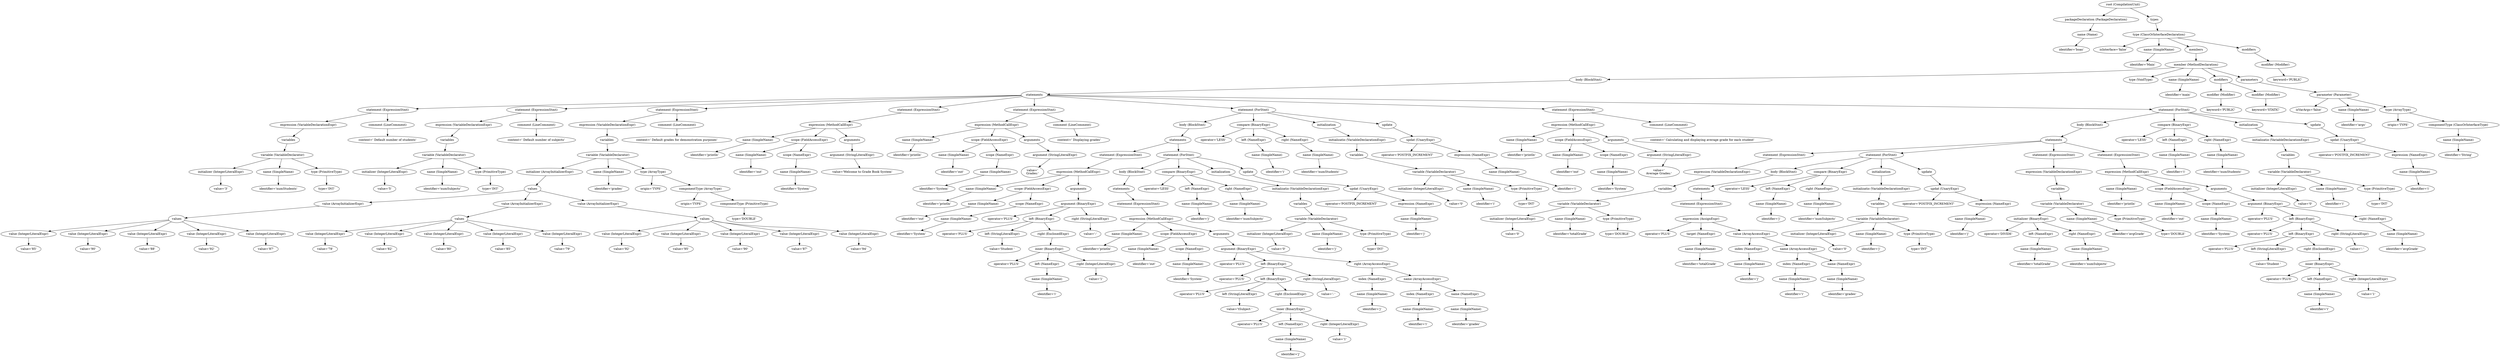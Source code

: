 digraph {
n0 [label="root (CompilationUnit)"];
n1 [label="packageDeclaration (PackageDeclaration)"];
n0 -> n1;
n2 [label="name (Name)"];
n1 -> n2;
n3 [label="identifier='boas'"];
n2 -> n3;
n4 [label="types"];
n0 -> n4;
n5 [label="type (ClassOrInterfaceDeclaration)"];
n4 -> n5;
n6 [label="isInterface='false'"];
n5 -> n6;
n7 [label="name (SimpleName)"];
n5 -> n7;
n8 [label="identifier='Main'"];
n7 -> n8;
n9 [label="members"];
n5 -> n9;
n10 [label="member (MethodDeclaration)"];
n9 -> n10;
n11 [label="body (BlockStmt)"];
n10 -> n11;
n12 [label="statements"];
n11 -> n12;
n13 [label="statement (ExpressionStmt)"];
n12 -> n13;
n14 [label="expression (VariableDeclarationExpr)"];
n13 -> n14;
n15 [label="variables"];
n14 -> n15;
n16 [label="variable (VariableDeclarator)"];
n15 -> n16;
n17 [label="initializer (IntegerLiteralExpr)"];
n16 -> n17;
n18 [label="value='3'"];
n17 -> n18;
n19 [label="name (SimpleName)"];
n16 -> n19;
n20 [label="identifier='numStudents'"];
n19 -> n20;
n21 [label="type (PrimitiveType)"];
n16 -> n21;
n22 [label="type='INT'"];
n21 -> n22;
n23 [label="comment (LineComment)"];
n13 -> n23;
n24 [label="content=' Default number of students'"];
n23 -> n24;
n25 [label="statement (ExpressionStmt)"];
n12 -> n25;
n26 [label="expression (VariableDeclarationExpr)"];
n25 -> n26;
n27 [label="variables"];
n26 -> n27;
n28 [label="variable (VariableDeclarator)"];
n27 -> n28;
n29 [label="initializer (IntegerLiteralExpr)"];
n28 -> n29;
n30 [label="value='5'"];
n29 -> n30;
n31 [label="name (SimpleName)"];
n28 -> n31;
n32 [label="identifier='numSubjects'"];
n31 -> n32;
n33 [label="type (PrimitiveType)"];
n28 -> n33;
n34 [label="type='INT'"];
n33 -> n34;
n35 [label="comment (LineComment)"];
n25 -> n35;
n36 [label="content=' Default number of subjects'"];
n35 -> n36;
n37 [label="statement (ExpressionStmt)"];
n12 -> n37;
n38 [label="expression (VariableDeclarationExpr)"];
n37 -> n38;
n39 [label="variables"];
n38 -> n39;
n40 [label="variable (VariableDeclarator)"];
n39 -> n40;
n41 [label="initializer (ArrayInitializerExpr)"];
n40 -> n41;
n42 [label="values"];
n41 -> n42;
n43 [label="value (ArrayInitializerExpr)"];
n42 -> n43;
n44 [label="values"];
n43 -> n44;
n45 [label="value (IntegerLiteralExpr)"];
n44 -> n45;
n46 [label="value='85'"];
n45 -> n46;
n47 [label="value (IntegerLiteralExpr)"];
n44 -> n47;
n48 [label="value='90'"];
n47 -> n48;
n49 [label="value (IntegerLiteralExpr)"];
n44 -> n49;
n50 [label="value='88'"];
n49 -> n50;
n51 [label="value (IntegerLiteralExpr)"];
n44 -> n51;
n52 [label="value='92'"];
n51 -> n52;
n53 [label="value (IntegerLiteralExpr)"];
n44 -> n53;
n54 [label="value='87'"];
n53 -> n54;
n55 [label="value (ArrayInitializerExpr)"];
n42 -> n55;
n56 [label="values"];
n55 -> n56;
n57 [label="value (IntegerLiteralExpr)"];
n56 -> n57;
n58 [label="value='78'"];
n57 -> n58;
n59 [label="value (IntegerLiteralExpr)"];
n56 -> n59;
n60 [label="value='82'"];
n59 -> n60;
n61 [label="value (IntegerLiteralExpr)"];
n56 -> n61;
n62 [label="value='80'"];
n61 -> n62;
n63 [label="value (IntegerLiteralExpr)"];
n56 -> n63;
n64 [label="value='85'"];
n63 -> n64;
n65 [label="value (IntegerLiteralExpr)"];
n56 -> n65;
n66 [label="value='79'"];
n65 -> n66;
n67 [label="value (ArrayInitializerExpr)"];
n42 -> n67;
n68 [label="values"];
n67 -> n68;
n69 [label="value (IntegerLiteralExpr)"];
n68 -> n69;
n70 [label="value='92'"];
n69 -> n70;
n71 [label="value (IntegerLiteralExpr)"];
n68 -> n71;
n72 [label="value='95'"];
n71 -> n72;
n73 [label="value (IntegerLiteralExpr)"];
n68 -> n73;
n74 [label="value='90'"];
n73 -> n74;
n75 [label="value (IntegerLiteralExpr)"];
n68 -> n75;
n76 [label="value='87'"];
n75 -> n76;
n77 [label="value (IntegerLiteralExpr)"];
n68 -> n77;
n78 [label="value='94'"];
n77 -> n78;
n79 [label="name (SimpleName)"];
n40 -> n79;
n80 [label="identifier='grades'"];
n79 -> n80;
n81 [label="type (ArrayType)"];
n40 -> n81;
n82 [label="origin='TYPE'"];
n81 -> n82;
n83 [label="componentType (ArrayType)"];
n81 -> n83;
n84 [label="origin='TYPE'"];
n83 -> n84;
n85 [label="componentType (PrimitiveType)"];
n83 -> n85;
n86 [label="type='DOUBLE'"];
n85 -> n86;
n87 [label="comment (LineComment)"];
n37 -> n87;
n88 [label="content=' Default grades for demonstration purposes'"];
n87 -> n88;
n89 [label="statement (ExpressionStmt)"];
n12 -> n89;
n90 [label="expression (MethodCallExpr)"];
n89 -> n90;
n91 [label="name (SimpleName)"];
n90 -> n91;
n92 [label="identifier='println'"];
n91 -> n92;
n93 [label="scope (FieldAccessExpr)"];
n90 -> n93;
n94 [label="name (SimpleName)"];
n93 -> n94;
n95 [label="identifier='out'"];
n94 -> n95;
n96 [label="scope (NameExpr)"];
n93 -> n96;
n97 [label="name (SimpleName)"];
n96 -> n97;
n98 [label="identifier='System'"];
n97 -> n98;
n99 [label="arguments"];
n90 -> n99;
n100 [label="argument (StringLiteralExpr)"];
n99 -> n100;
n101 [label="value='Welcome to Grade Book System'"];
n100 -> n101;
n102 [label="statement (ExpressionStmt)"];
n12 -> n102;
n103 [label="expression (MethodCallExpr)"];
n102 -> n103;
n104 [label="name (SimpleName)"];
n103 -> n104;
n105 [label="identifier='println'"];
n104 -> n105;
n106 [label="scope (FieldAccessExpr)"];
n103 -> n106;
n107 [label="name (SimpleName)"];
n106 -> n107;
n108 [label="identifier='out'"];
n107 -> n108;
n109 [label="scope (NameExpr)"];
n106 -> n109;
n110 [label="name (SimpleName)"];
n109 -> n110;
n111 [label="identifier='System'"];
n110 -> n111;
n112 [label="arguments"];
n103 -> n112;
n113 [label="argument (StringLiteralExpr)"];
n112 -> n113;
n114 [label="value='\nGrades:'"];
n113 -> n114;
n115 [label="comment (LineComment)"];
n102 -> n115;
n116 [label="content=' Displaying grades'"];
n115 -> n116;
n117 [label="statement (ForStmt)"];
n12 -> n117;
n118 [label="body (BlockStmt)"];
n117 -> n118;
n119 [label="statements"];
n118 -> n119;
n120 [label="statement (ExpressionStmt)"];
n119 -> n120;
n121 [label="expression (MethodCallExpr)"];
n120 -> n121;
n122 [label="name (SimpleName)"];
n121 -> n122;
n123 [label="identifier='println'"];
n122 -> n123;
n124 [label="scope (FieldAccessExpr)"];
n121 -> n124;
n125 [label="name (SimpleName)"];
n124 -> n125;
n126 [label="identifier='out'"];
n125 -> n126;
n127 [label="scope (NameExpr)"];
n124 -> n127;
n128 [label="name (SimpleName)"];
n127 -> n128;
n129 [label="identifier='System'"];
n128 -> n129;
n130 [label="arguments"];
n121 -> n130;
n131 [label="argument (BinaryExpr)"];
n130 -> n131;
n132 [label="operator='PLUS'"];
n131 -> n132;
n133 [label="left (BinaryExpr)"];
n131 -> n133;
n134 [label="operator='PLUS'"];
n133 -> n134;
n135 [label="left (StringLiteralExpr)"];
n133 -> n135;
n136 [label="value='Student '"];
n135 -> n136;
n137 [label="right (EnclosedExpr)"];
n133 -> n137;
n138 [label="inner (BinaryExpr)"];
n137 -> n138;
n139 [label="operator='PLUS'"];
n138 -> n139;
n140 [label="left (NameExpr)"];
n138 -> n140;
n141 [label="name (SimpleName)"];
n140 -> n141;
n142 [label="identifier='i'"];
n141 -> n142;
n143 [label="right (IntegerLiteralExpr)"];
n138 -> n143;
n144 [label="value='1'"];
n143 -> n144;
n145 [label="right (StringLiteralExpr)"];
n131 -> n145;
n146 [label="value=':'"];
n145 -> n146;
n147 [label="statement (ForStmt)"];
n119 -> n147;
n148 [label="body (BlockStmt)"];
n147 -> n148;
n149 [label="statements"];
n148 -> n149;
n150 [label="statement (ExpressionStmt)"];
n149 -> n150;
n151 [label="expression (MethodCallExpr)"];
n150 -> n151;
n152 [label="name (SimpleName)"];
n151 -> n152;
n153 [label="identifier='println'"];
n152 -> n153;
n154 [label="scope (FieldAccessExpr)"];
n151 -> n154;
n155 [label="name (SimpleName)"];
n154 -> n155;
n156 [label="identifier='out'"];
n155 -> n156;
n157 [label="scope (NameExpr)"];
n154 -> n157;
n158 [label="name (SimpleName)"];
n157 -> n158;
n159 [label="identifier='System'"];
n158 -> n159;
n160 [label="arguments"];
n151 -> n160;
n161 [label="argument (BinaryExpr)"];
n160 -> n161;
n162 [label="operator='PLUS'"];
n161 -> n162;
n163 [label="left (BinaryExpr)"];
n161 -> n163;
n164 [label="operator='PLUS'"];
n163 -> n164;
n165 [label="left (BinaryExpr)"];
n163 -> n165;
n166 [label="operator='PLUS'"];
n165 -> n166;
n167 [label="left (StringLiteralExpr)"];
n165 -> n167;
n168 [label="value='\tSubject '"];
n167 -> n168;
n169 [label="right (EnclosedExpr)"];
n165 -> n169;
n170 [label="inner (BinaryExpr)"];
n169 -> n170;
n171 [label="operator='PLUS'"];
n170 -> n171;
n172 [label="left (NameExpr)"];
n170 -> n172;
n173 [label="name (SimpleName)"];
n172 -> n173;
n174 [label="identifier='j'"];
n173 -> n174;
n175 [label="right (IntegerLiteralExpr)"];
n170 -> n175;
n176 [label="value='1'"];
n175 -> n176;
n177 [label="right (StringLiteralExpr)"];
n163 -> n177;
n178 [label="value=': '"];
n177 -> n178;
n179 [label="right (ArrayAccessExpr)"];
n161 -> n179;
n180 [label="index (NameExpr)"];
n179 -> n180;
n181 [label="name (SimpleName)"];
n180 -> n181;
n182 [label="identifier='j'"];
n181 -> n182;
n183 [label="name (ArrayAccessExpr)"];
n179 -> n183;
n184 [label="index (NameExpr)"];
n183 -> n184;
n185 [label="name (SimpleName)"];
n184 -> n185;
n186 [label="identifier='i'"];
n185 -> n186;
n187 [label="name (NameExpr)"];
n183 -> n187;
n188 [label="name (SimpleName)"];
n187 -> n188;
n189 [label="identifier='grades'"];
n188 -> n189;
n190 [label="compare (BinaryExpr)"];
n147 -> n190;
n191 [label="operator='LESS'"];
n190 -> n191;
n192 [label="left (NameExpr)"];
n190 -> n192;
n193 [label="name (SimpleName)"];
n192 -> n193;
n194 [label="identifier='j'"];
n193 -> n194;
n195 [label="right (NameExpr)"];
n190 -> n195;
n196 [label="name (SimpleName)"];
n195 -> n196;
n197 [label="identifier='numSubjects'"];
n196 -> n197;
n198 [label="initialization"];
n147 -> n198;
n199 [label="initializatio (VariableDeclarationExpr)"];
n198 -> n199;
n200 [label="variables"];
n199 -> n200;
n201 [label="variable (VariableDeclarator)"];
n200 -> n201;
n202 [label="initializer (IntegerLiteralExpr)"];
n201 -> n202;
n203 [label="value='0'"];
n202 -> n203;
n204 [label="name (SimpleName)"];
n201 -> n204;
n205 [label="identifier='j'"];
n204 -> n205;
n206 [label="type (PrimitiveType)"];
n201 -> n206;
n207 [label="type='INT'"];
n206 -> n207;
n208 [label="update"];
n147 -> n208;
n209 [label="updat (UnaryExpr)"];
n208 -> n209;
n210 [label="operator='POSTFIX_INCREMENT'"];
n209 -> n210;
n211 [label="expression (NameExpr)"];
n209 -> n211;
n212 [label="name (SimpleName)"];
n211 -> n212;
n213 [label="identifier='j'"];
n212 -> n213;
n214 [label="compare (BinaryExpr)"];
n117 -> n214;
n215 [label="operator='LESS'"];
n214 -> n215;
n216 [label="left (NameExpr)"];
n214 -> n216;
n217 [label="name (SimpleName)"];
n216 -> n217;
n218 [label="identifier='i'"];
n217 -> n218;
n219 [label="right (NameExpr)"];
n214 -> n219;
n220 [label="name (SimpleName)"];
n219 -> n220;
n221 [label="identifier='numStudents'"];
n220 -> n221;
n222 [label="initialization"];
n117 -> n222;
n223 [label="initializatio (VariableDeclarationExpr)"];
n222 -> n223;
n224 [label="variables"];
n223 -> n224;
n225 [label="variable (VariableDeclarator)"];
n224 -> n225;
n226 [label="initializer (IntegerLiteralExpr)"];
n225 -> n226;
n227 [label="value='0'"];
n226 -> n227;
n228 [label="name (SimpleName)"];
n225 -> n228;
n229 [label="identifier='i'"];
n228 -> n229;
n230 [label="type (PrimitiveType)"];
n225 -> n230;
n231 [label="type='INT'"];
n230 -> n231;
n232 [label="update"];
n117 -> n232;
n233 [label="updat (UnaryExpr)"];
n232 -> n233;
n234 [label="operator='POSTFIX_INCREMENT'"];
n233 -> n234;
n235 [label="expression (NameExpr)"];
n233 -> n235;
n236 [label="name (SimpleName)"];
n235 -> n236;
n237 [label="identifier='i'"];
n236 -> n237;
n238 [label="statement (ExpressionStmt)"];
n12 -> n238;
n239 [label="expression (MethodCallExpr)"];
n238 -> n239;
n240 [label="name (SimpleName)"];
n239 -> n240;
n241 [label="identifier='println'"];
n240 -> n241;
n242 [label="scope (FieldAccessExpr)"];
n239 -> n242;
n243 [label="name (SimpleName)"];
n242 -> n243;
n244 [label="identifier='out'"];
n243 -> n244;
n245 [label="scope (NameExpr)"];
n242 -> n245;
n246 [label="name (SimpleName)"];
n245 -> n246;
n247 [label="identifier='System'"];
n246 -> n247;
n248 [label="arguments"];
n239 -> n248;
n249 [label="argument (StringLiteralExpr)"];
n248 -> n249;
n250 [label="value='\nAverage Grades:'"];
n249 -> n250;
n251 [label="comment (LineComment)"];
n238 -> n251;
n252 [label="content=' Calculating and displaying average grade for each student'"];
n251 -> n252;
n253 [label="statement (ForStmt)"];
n12 -> n253;
n254 [label="body (BlockStmt)"];
n253 -> n254;
n255 [label="statements"];
n254 -> n255;
n256 [label="statement (ExpressionStmt)"];
n255 -> n256;
n257 [label="expression (VariableDeclarationExpr)"];
n256 -> n257;
n258 [label="variables"];
n257 -> n258;
n259 [label="variable (VariableDeclarator)"];
n258 -> n259;
n260 [label="initializer (IntegerLiteralExpr)"];
n259 -> n260;
n261 [label="value='0'"];
n260 -> n261;
n262 [label="name (SimpleName)"];
n259 -> n262;
n263 [label="identifier='totalGrade'"];
n262 -> n263;
n264 [label="type (PrimitiveType)"];
n259 -> n264;
n265 [label="type='DOUBLE'"];
n264 -> n265;
n266 [label="statement (ForStmt)"];
n255 -> n266;
n267 [label="body (BlockStmt)"];
n266 -> n267;
n268 [label="statements"];
n267 -> n268;
n269 [label="statement (ExpressionStmt)"];
n268 -> n269;
n270 [label="expression (AssignExpr)"];
n269 -> n270;
n271 [label="operator='PLUS'"];
n270 -> n271;
n272 [label="target (NameExpr)"];
n270 -> n272;
n273 [label="name (SimpleName)"];
n272 -> n273;
n274 [label="identifier='totalGrade'"];
n273 -> n274;
n275 [label="value (ArrayAccessExpr)"];
n270 -> n275;
n276 [label="index (NameExpr)"];
n275 -> n276;
n277 [label="name (SimpleName)"];
n276 -> n277;
n278 [label="identifier='j'"];
n277 -> n278;
n279 [label="name (ArrayAccessExpr)"];
n275 -> n279;
n280 [label="index (NameExpr)"];
n279 -> n280;
n281 [label="name (SimpleName)"];
n280 -> n281;
n282 [label="identifier='i'"];
n281 -> n282;
n283 [label="name (NameExpr)"];
n279 -> n283;
n284 [label="name (SimpleName)"];
n283 -> n284;
n285 [label="identifier='grades'"];
n284 -> n285;
n286 [label="compare (BinaryExpr)"];
n266 -> n286;
n287 [label="operator='LESS'"];
n286 -> n287;
n288 [label="left (NameExpr)"];
n286 -> n288;
n289 [label="name (SimpleName)"];
n288 -> n289;
n290 [label="identifier='j'"];
n289 -> n290;
n291 [label="right (NameExpr)"];
n286 -> n291;
n292 [label="name (SimpleName)"];
n291 -> n292;
n293 [label="identifier='numSubjects'"];
n292 -> n293;
n294 [label="initialization"];
n266 -> n294;
n295 [label="initializatio (VariableDeclarationExpr)"];
n294 -> n295;
n296 [label="variables"];
n295 -> n296;
n297 [label="variable (VariableDeclarator)"];
n296 -> n297;
n298 [label="initializer (IntegerLiteralExpr)"];
n297 -> n298;
n299 [label="value='0'"];
n298 -> n299;
n300 [label="name (SimpleName)"];
n297 -> n300;
n301 [label="identifier='j'"];
n300 -> n301;
n302 [label="type (PrimitiveType)"];
n297 -> n302;
n303 [label="type='INT'"];
n302 -> n303;
n304 [label="update"];
n266 -> n304;
n305 [label="updat (UnaryExpr)"];
n304 -> n305;
n306 [label="operator='POSTFIX_INCREMENT'"];
n305 -> n306;
n307 [label="expression (NameExpr)"];
n305 -> n307;
n308 [label="name (SimpleName)"];
n307 -> n308;
n309 [label="identifier='j'"];
n308 -> n309;
n310 [label="statement (ExpressionStmt)"];
n255 -> n310;
n311 [label="expression (VariableDeclarationExpr)"];
n310 -> n311;
n312 [label="variables"];
n311 -> n312;
n313 [label="variable (VariableDeclarator)"];
n312 -> n313;
n314 [label="initializer (BinaryExpr)"];
n313 -> n314;
n315 [label="operator='DIVIDE'"];
n314 -> n315;
n316 [label="left (NameExpr)"];
n314 -> n316;
n317 [label="name (SimpleName)"];
n316 -> n317;
n318 [label="identifier='totalGrade'"];
n317 -> n318;
n319 [label="right (NameExpr)"];
n314 -> n319;
n320 [label="name (SimpleName)"];
n319 -> n320;
n321 [label="identifier='numSubjects'"];
n320 -> n321;
n322 [label="name (SimpleName)"];
n313 -> n322;
n323 [label="identifier='avgGrade'"];
n322 -> n323;
n324 [label="type (PrimitiveType)"];
n313 -> n324;
n325 [label="type='DOUBLE'"];
n324 -> n325;
n326 [label="statement (ExpressionStmt)"];
n255 -> n326;
n327 [label="expression (MethodCallExpr)"];
n326 -> n327;
n328 [label="name (SimpleName)"];
n327 -> n328;
n329 [label="identifier='println'"];
n328 -> n329;
n330 [label="scope (FieldAccessExpr)"];
n327 -> n330;
n331 [label="name (SimpleName)"];
n330 -> n331;
n332 [label="identifier='out'"];
n331 -> n332;
n333 [label="scope (NameExpr)"];
n330 -> n333;
n334 [label="name (SimpleName)"];
n333 -> n334;
n335 [label="identifier='System'"];
n334 -> n335;
n336 [label="arguments"];
n327 -> n336;
n337 [label="argument (BinaryExpr)"];
n336 -> n337;
n338 [label="operator='PLUS'"];
n337 -> n338;
n339 [label="left (BinaryExpr)"];
n337 -> n339;
n340 [label="operator='PLUS'"];
n339 -> n340;
n341 [label="left (BinaryExpr)"];
n339 -> n341;
n342 [label="operator='PLUS'"];
n341 -> n342;
n343 [label="left (StringLiteralExpr)"];
n341 -> n343;
n344 [label="value='Student '"];
n343 -> n344;
n345 [label="right (EnclosedExpr)"];
n341 -> n345;
n346 [label="inner (BinaryExpr)"];
n345 -> n346;
n347 [label="operator='PLUS'"];
n346 -> n347;
n348 [label="left (NameExpr)"];
n346 -> n348;
n349 [label="name (SimpleName)"];
n348 -> n349;
n350 [label="identifier='i'"];
n349 -> n350;
n351 [label="right (IntegerLiteralExpr)"];
n346 -> n351;
n352 [label="value='1'"];
n351 -> n352;
n353 [label="right (StringLiteralExpr)"];
n339 -> n353;
n354 [label="value=': '"];
n353 -> n354;
n355 [label="right (NameExpr)"];
n337 -> n355;
n356 [label="name (SimpleName)"];
n355 -> n356;
n357 [label="identifier='avgGrade'"];
n356 -> n357;
n358 [label="compare (BinaryExpr)"];
n253 -> n358;
n359 [label="operator='LESS'"];
n358 -> n359;
n360 [label="left (NameExpr)"];
n358 -> n360;
n361 [label="name (SimpleName)"];
n360 -> n361;
n362 [label="identifier='i'"];
n361 -> n362;
n363 [label="right (NameExpr)"];
n358 -> n363;
n364 [label="name (SimpleName)"];
n363 -> n364;
n365 [label="identifier='numStudents'"];
n364 -> n365;
n366 [label="initialization"];
n253 -> n366;
n367 [label="initializatio (VariableDeclarationExpr)"];
n366 -> n367;
n368 [label="variables"];
n367 -> n368;
n369 [label="variable (VariableDeclarator)"];
n368 -> n369;
n370 [label="initializer (IntegerLiteralExpr)"];
n369 -> n370;
n371 [label="value='0'"];
n370 -> n371;
n372 [label="name (SimpleName)"];
n369 -> n372;
n373 [label="identifier='i'"];
n372 -> n373;
n374 [label="type (PrimitiveType)"];
n369 -> n374;
n375 [label="type='INT'"];
n374 -> n375;
n376 [label="update"];
n253 -> n376;
n377 [label="updat (UnaryExpr)"];
n376 -> n377;
n378 [label="operator='POSTFIX_INCREMENT'"];
n377 -> n378;
n379 [label="expression (NameExpr)"];
n377 -> n379;
n380 [label="name (SimpleName)"];
n379 -> n380;
n381 [label="identifier='i'"];
n380 -> n381;
n382 [label="type (VoidType)"];
n10 -> n382;
n383 [label="name (SimpleName)"];
n10 -> n383;
n384 [label="identifier='main'"];
n383 -> n384;
n385 [label="modifiers"];
n10 -> n385;
n386 [label="modifier (Modifier)"];
n385 -> n386;
n387 [label="keyword='PUBLIC'"];
n386 -> n387;
n388 [label="modifier (Modifier)"];
n385 -> n388;
n389 [label="keyword='STATIC'"];
n388 -> n389;
n390 [label="parameters"];
n10 -> n390;
n391 [label="parameter (Parameter)"];
n390 -> n391;
n392 [label="isVarArgs='false'"];
n391 -> n392;
n393 [label="name (SimpleName)"];
n391 -> n393;
n394 [label="identifier='args'"];
n393 -> n394;
n395 [label="type (ArrayType)"];
n391 -> n395;
n396 [label="origin='TYPE'"];
n395 -> n396;
n397 [label="componentType (ClassOrInterfaceType)"];
n395 -> n397;
n398 [label="name (SimpleName)"];
n397 -> n398;
n399 [label="identifier='String'"];
n398 -> n399;
n400 [label="modifiers"];
n5 -> n400;
n401 [label="modifier (Modifier)"];
n400 -> n401;
n402 [label="keyword='PUBLIC'"];
n401 -> n402;
}